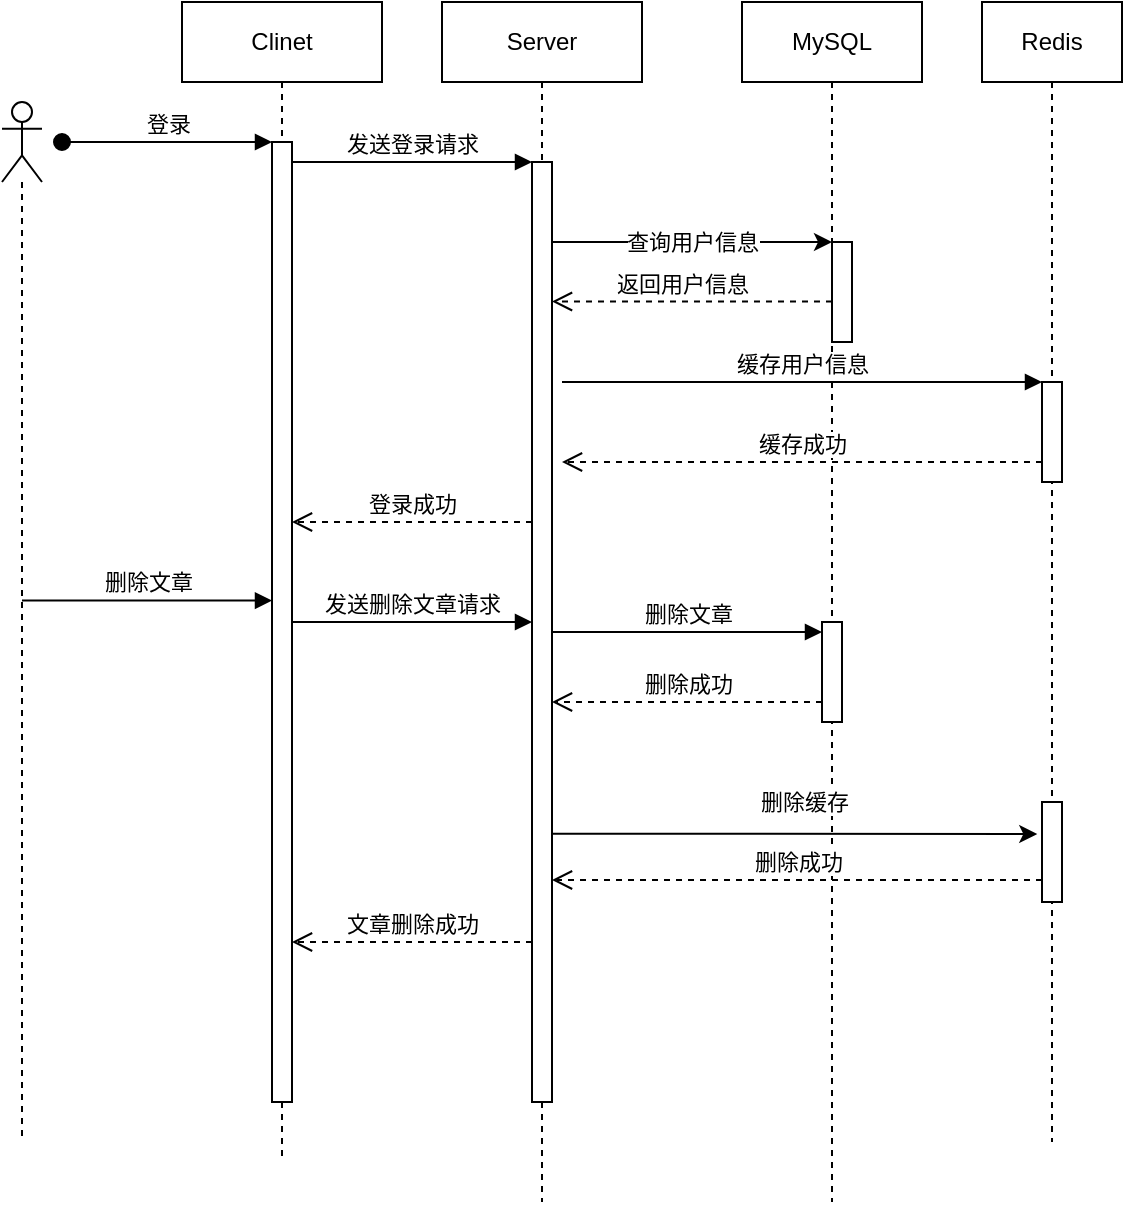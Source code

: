 <mxfile version="24.4.4" type="github">
  <diagram name="Page-1" id="2YBvvXClWsGukQMizWep">
    <mxGraphModel dx="779" dy="459" grid="1" gridSize="10" guides="1" tooltips="1" connect="1" arrows="1" fold="1" page="1" pageScale="1" pageWidth="850" pageHeight="1100" math="0" shadow="0">
      <root>
        <mxCell id="0" />
        <mxCell id="1" parent="0" />
        <mxCell id="zVQWJ8GbtkHw8EdjCArN-1" value="Clinet" style="shape=umlLifeline;perimeter=lifelinePerimeter;whiteSpace=wrap;html=1;container=0;dropTarget=0;collapsible=0;recursiveResize=0;outlineConnect=0;portConstraint=eastwest;newEdgeStyle={&quot;edgeStyle&quot;:&quot;elbowEdgeStyle&quot;,&quot;elbow&quot;:&quot;vertical&quot;,&quot;curved&quot;:0,&quot;rounded&quot;:0};" parent="1" vertex="1">
          <mxGeometry x="90" y="40" width="100" height="580" as="geometry" />
        </mxCell>
        <mxCell id="zVQWJ8GbtkHw8EdjCArN-2" value="" style="html=1;points=[];perimeter=orthogonalPerimeter;outlineConnect=0;targetShapes=umlLifeline;portConstraint=eastwest;newEdgeStyle={&quot;edgeStyle&quot;:&quot;elbowEdgeStyle&quot;,&quot;elbow&quot;:&quot;vertical&quot;,&quot;curved&quot;:0,&quot;rounded&quot;:0};" parent="zVQWJ8GbtkHw8EdjCArN-1" vertex="1">
          <mxGeometry x="45" y="70" width="10" height="480" as="geometry" />
        </mxCell>
        <mxCell id="zVQWJ8GbtkHw8EdjCArN-3" value="Server" style="shape=umlLifeline;perimeter=lifelinePerimeter;whiteSpace=wrap;html=1;container=0;dropTarget=0;collapsible=0;recursiveResize=0;outlineConnect=0;portConstraint=eastwest;newEdgeStyle={&quot;edgeStyle&quot;:&quot;elbowEdgeStyle&quot;,&quot;elbow&quot;:&quot;vertical&quot;,&quot;curved&quot;:0,&quot;rounded&quot;:0};" parent="1" vertex="1">
          <mxGeometry x="220" y="40" width="100" height="600" as="geometry" />
        </mxCell>
        <mxCell id="zVQWJ8GbtkHw8EdjCArN-4" value="" style="html=1;points=[];perimeter=orthogonalPerimeter;outlineConnect=0;targetShapes=umlLifeline;portConstraint=eastwest;newEdgeStyle={&quot;edgeStyle&quot;:&quot;elbowEdgeStyle&quot;,&quot;elbow&quot;:&quot;vertical&quot;,&quot;curved&quot;:0,&quot;rounded&quot;:0};" parent="zVQWJ8GbtkHw8EdjCArN-3" vertex="1">
          <mxGeometry x="45" y="80" width="10" height="470" as="geometry" />
        </mxCell>
        <mxCell id="zVQWJ8GbtkHw8EdjCArN-5" value="发送登录请求" style="html=1;verticalAlign=bottom;endArrow=block;edgeStyle=elbowEdgeStyle;elbow=vertical;curved=0;rounded=0;" parent="1" source="zVQWJ8GbtkHw8EdjCArN-2" target="zVQWJ8GbtkHw8EdjCArN-4" edge="1">
          <mxGeometry relative="1" as="geometry">
            <mxPoint x="245" y="130" as="sourcePoint" />
            <Array as="points">
              <mxPoint x="230" y="120" />
            </Array>
          </mxGeometry>
        </mxCell>
        <mxCell id="zVQWJ8GbtkHw8EdjCArN-6" value="登录" style="html=1;verticalAlign=bottom;startArrow=oval;endArrow=block;startSize=8;edgeStyle=elbowEdgeStyle;elbow=vertical;curved=0;rounded=0;exitX=1;exitY=0.333;exitDx=0;exitDy=0;exitPerimeter=0;" parent="1" target="zVQWJ8GbtkHw8EdjCArN-2" edge="1">
          <mxGeometry relative="1" as="geometry">
            <mxPoint x="30" y="110" as="sourcePoint" />
          </mxGeometry>
        </mxCell>
        <mxCell id="zVQWJ8GbtkHw8EdjCArN-7" value="MySQL" style="shape=umlLifeline;whiteSpace=wrap;html=1;container=0;dropTarget=0;collapsible=0;recursiveResize=0;outlineConnect=0;portConstraint=eastwest;newEdgeStyle={&quot;curved&quot;:0,&quot;rounded&quot;:0};points=[[0,0,0,0,5],[0,1,0,0,-5],[1,0,0,0,5],[1,1,0,0,-5]];perimeter=rectanglePerimeter;targetShapes=umlLifeline;participant=label;" parent="1" vertex="1">
          <mxGeometry x="370" y="40" width="90" height="600" as="geometry" />
        </mxCell>
        <mxCell id="zVQWJ8GbtkHw8EdjCArN-8" value="" style="html=1;points=[];perimeter=orthogonalPerimeter;outlineConnect=0;targetShapes=umlLifeline;portConstraint=eastwest;newEdgeStyle={&quot;edgeStyle&quot;:&quot;elbowEdgeStyle&quot;,&quot;elbow&quot;:&quot;vertical&quot;,&quot;curved&quot;:0,&quot;rounded&quot;:0};" parent="zVQWJ8GbtkHw8EdjCArN-7" vertex="1">
          <mxGeometry x="45" y="120" width="10" height="50" as="geometry" />
        </mxCell>
        <mxCell id="zVQWJ8GbtkHw8EdjCArN-9" value="" style="html=1;points=[[0,0,0,0,5],[0,1,0,0,-5],[1,0,0,0,5],[1,1,0,0,-5]];perimeter=orthogonalPerimeter;outlineConnect=0;targetShapes=umlLifeline;portConstraint=eastwest;newEdgeStyle={&quot;curved&quot;:0,&quot;rounded&quot;:0};" parent="zVQWJ8GbtkHw8EdjCArN-7" vertex="1">
          <mxGeometry x="40" y="310" width="10" height="50" as="geometry" />
        </mxCell>
        <mxCell id="zVQWJ8GbtkHw8EdjCArN-10" value="查询用户信息" style="edgeStyle=orthogonalEdgeStyle;rounded=0;orthogonalLoop=1;jettySize=auto;html=1;" parent="1" source="zVQWJ8GbtkHw8EdjCArN-4" target="zVQWJ8GbtkHw8EdjCArN-8" edge="1">
          <mxGeometry relative="1" as="geometry">
            <mxPoint x="410" y="150" as="targetPoint" />
            <Array as="points">
              <mxPoint x="380" y="160" />
              <mxPoint x="380" y="160" />
            </Array>
          </mxGeometry>
        </mxCell>
        <mxCell id="zVQWJ8GbtkHw8EdjCArN-11" value="返回用户信息" style="html=1;verticalAlign=bottom;endArrow=open;dashed=1;endSize=8;edgeStyle=elbowEdgeStyle;elbow=vertical;curved=0;rounded=0;" parent="1" source="zVQWJ8GbtkHw8EdjCArN-8" target="zVQWJ8GbtkHw8EdjCArN-4" edge="1">
          <mxGeometry x="0.071" relative="1" as="geometry">
            <mxPoint x="270" y="190.25" as="targetPoint" />
            <Array as="points">
              <mxPoint x="355" y="189.75" />
            </Array>
            <mxPoint x="410" y="190" as="sourcePoint" />
            <mxPoint as="offset" />
          </mxGeometry>
        </mxCell>
        <mxCell id="zVQWJ8GbtkHw8EdjCArN-12" value="Redis" style="shape=umlLifeline;perimeter=lifelinePerimeter;whiteSpace=wrap;html=1;container=1;collapsible=0;recursiveResize=0;outlineConnect=0;" parent="1" vertex="1">
          <mxGeometry x="490" y="40" width="70" height="570" as="geometry" />
        </mxCell>
        <mxCell id="zVQWJ8GbtkHw8EdjCArN-13" value="" style="html=1;points=[];perimeter=orthogonalPerimeter;" parent="zVQWJ8GbtkHw8EdjCArN-12" vertex="1">
          <mxGeometry x="30" y="190" width="10" height="50" as="geometry" />
        </mxCell>
        <mxCell id="zVQWJ8GbtkHw8EdjCArN-24" value="" style="html=1;points=[];perimeter=orthogonalPerimeter;" parent="zVQWJ8GbtkHw8EdjCArN-12" vertex="1">
          <mxGeometry x="30" y="400" width="10" height="50" as="geometry" />
        </mxCell>
        <mxCell id="zVQWJ8GbtkHw8EdjCArN-14" value="缓存用户信息" style="html=1;verticalAlign=bottom;endArrow=block;rounded=0;" parent="1" edge="1">
          <mxGeometry relative="1" as="geometry">
            <mxPoint x="280" y="230" as="sourcePoint" />
            <mxPoint x="520" y="230" as="targetPoint" />
          </mxGeometry>
        </mxCell>
        <mxCell id="zVQWJ8GbtkHw8EdjCArN-15" value="缓存成功" style="html=1;verticalAlign=bottom;endArrow=open;dashed=1;endSize=8;rounded=0;" parent="1" edge="1">
          <mxGeometry relative="1" as="geometry">
            <mxPoint x="280" y="270" as="targetPoint" />
            <mxPoint x="520" y="270" as="sourcePoint" />
          </mxGeometry>
        </mxCell>
        <mxCell id="zVQWJ8GbtkHw8EdjCArN-16" value="登录成功" style="html=1;verticalAlign=bottom;endArrow=open;dashed=1;endSize=8;curved=0;rounded=0;" parent="1" source="zVQWJ8GbtkHw8EdjCArN-4" target="zVQWJ8GbtkHw8EdjCArN-2" edge="1">
          <mxGeometry relative="1" as="geometry">
            <mxPoint x="270" y="310" as="sourcePoint" />
            <mxPoint x="150" y="300" as="targetPoint" />
            <Array as="points">
              <mxPoint x="240" y="300" />
            </Array>
          </mxGeometry>
        </mxCell>
        <mxCell id="zVQWJ8GbtkHw8EdjCArN-17" value="" style="shape=umlLifeline;perimeter=lifelinePerimeter;whiteSpace=wrap;html=1;container=1;dropTarget=0;collapsible=0;recursiveResize=0;outlineConnect=0;portConstraint=eastwest;newEdgeStyle={&quot;curved&quot;:0,&quot;rounded&quot;:0};participant=umlActor;" parent="1" vertex="1">
          <mxGeometry y="90" width="20" height="520" as="geometry" />
        </mxCell>
        <mxCell id="zVQWJ8GbtkHw8EdjCArN-18" value="删除文章" style="html=1;verticalAlign=bottom;endArrow=block;curved=0;rounded=0;" parent="1" target="zVQWJ8GbtkHw8EdjCArN-2" edge="1">
          <mxGeometry width="80" relative="1" as="geometry">
            <mxPoint x="10" y="339.29" as="sourcePoint" />
            <mxPoint x="125" y="339.29" as="targetPoint" />
            <Array as="points">
              <mxPoint x="10" y="339.29" />
            </Array>
          </mxGeometry>
        </mxCell>
        <mxCell id="zVQWJ8GbtkHw8EdjCArN-22" value="发送删除文章请求" style="html=1;verticalAlign=bottom;endArrow=block;curved=0;rounded=0;" parent="1" source="zVQWJ8GbtkHw8EdjCArN-2" target="zVQWJ8GbtkHw8EdjCArN-4" edge="1">
          <mxGeometry width="80" relative="1" as="geometry">
            <mxPoint x="150" y="490" as="sourcePoint" />
            <mxPoint x="260" y="490" as="targetPoint" />
            <Array as="points" />
          </mxGeometry>
        </mxCell>
        <mxCell id="zVQWJ8GbtkHw8EdjCArN-25" value="" style="edgeStyle=elbowEdgeStyle;rounded=0;orthogonalLoop=1;jettySize=auto;html=1;elbow=vertical;curved=0;entryX=-0.236;entryY=0.318;entryDx=0;entryDy=0;entryPerimeter=0;" parent="1" target="zVQWJ8GbtkHw8EdjCArN-24" edge="1">
          <mxGeometry relative="1" as="geometry">
            <mxPoint x="275" y="455.882" as="sourcePoint" />
          </mxGeometry>
        </mxCell>
        <mxCell id="zVQWJ8GbtkHw8EdjCArN-26" value="删除缓存" style="edgeLabel;html=1;align=center;verticalAlign=middle;resizable=0;points=[];" parent="zVQWJ8GbtkHw8EdjCArN-25" vertex="1" connectable="0">
          <mxGeometry x="-0.114" y="5" relative="1" as="geometry">
            <mxPoint x="18" y="-11" as="offset" />
          </mxGeometry>
        </mxCell>
        <mxCell id="zVQWJ8GbtkHw8EdjCArN-27" value="删除成功" style="html=1;verticalAlign=bottom;endArrow=open;dashed=1;endSize=8;curved=0;rounded=0;" parent="1" source="zVQWJ8GbtkHw8EdjCArN-24" edge="1">
          <mxGeometry relative="1" as="geometry">
            <mxPoint x="510" y="479" as="sourcePoint" />
            <mxPoint x="275" y="479" as="targetPoint" />
          </mxGeometry>
        </mxCell>
        <mxCell id="zVQWJ8GbtkHw8EdjCArN-28" value="文章删除成功" style="html=1;verticalAlign=bottom;endArrow=open;dashed=1;endSize=8;curved=0;rounded=0;" parent="1" edge="1">
          <mxGeometry relative="1" as="geometry">
            <mxPoint x="265" y="510" as="sourcePoint" />
            <mxPoint x="145" y="510" as="targetPoint" />
          </mxGeometry>
        </mxCell>
        <mxCell id="zVQWJ8GbtkHw8EdjCArN-29" value="删除文章" style="html=1;verticalAlign=bottom;endArrow=block;curved=0;rounded=0;" parent="1" source="zVQWJ8GbtkHw8EdjCArN-4" target="zVQWJ8GbtkHw8EdjCArN-9" edge="1">
          <mxGeometry width="80" relative="1" as="geometry">
            <mxPoint x="280" y="370" as="sourcePoint" />
            <mxPoint x="350" y="370" as="targetPoint" />
          </mxGeometry>
        </mxCell>
        <mxCell id="zVQWJ8GbtkHw8EdjCArN-30" value="删除成功" style="html=1;verticalAlign=bottom;endArrow=open;dashed=1;endSize=8;curved=0;rounded=0;" parent="1" target="zVQWJ8GbtkHw8EdjCArN-4" edge="1">
          <mxGeometry relative="1" as="geometry">
            <mxPoint x="410" y="390" as="sourcePoint" />
            <mxPoint x="330" y="390" as="targetPoint" />
          </mxGeometry>
        </mxCell>
      </root>
    </mxGraphModel>
  </diagram>
</mxfile>
